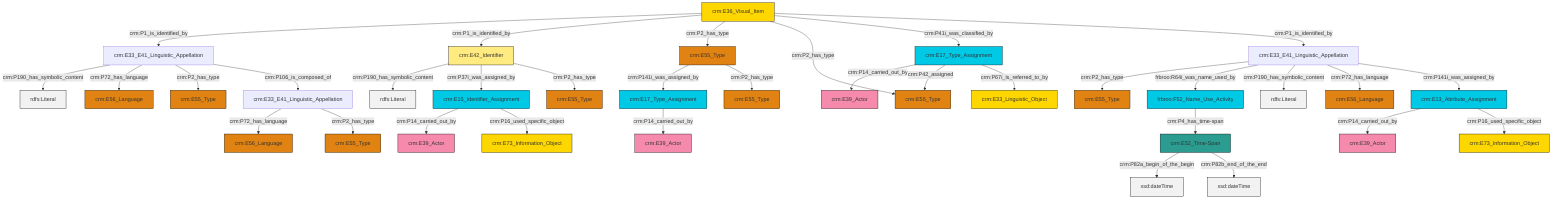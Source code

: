 graph TD
classDef Literal fill:#f2f2f2,stroke:#000000;
classDef CRM_Entity fill:#FFFFFF,stroke:#000000;
classDef Temporal_Entity fill:#00C9E6, stroke:#000000;
classDef Type fill:#E18312, stroke:#000000;
classDef Time-Span fill:#2C9C91, stroke:#000000;
classDef Appellation fill:#FFEB7F, stroke:#000000;
classDef Place fill:#008836, stroke:#000000;
classDef Persistent_Item fill:#B266B2, stroke:#000000;
classDef Conceptual_Object fill:#FFD700, stroke:#000000;
classDef Physical_Thing fill:#D2B48C, stroke:#000000;
classDef Actor fill:#f58aad, stroke:#000000;
classDef PC_Classes fill:#4ce600, stroke:#000000;
classDef Multi fill:#cccccc,stroke:#000000;

2["crm:E17_Type_Assignment"]:::Temporal_Entity -->|crm:P14_carried_out_by| 3["crm:E39_Actor"]:::Actor
6["crm:E36_Visual_Item"]:::Conceptual_Object -->|crm:P1_is_identified_by| 7["crm:E33_E41_Linguistic_Appellation"]:::Default
6["crm:E36_Visual_Item"]:::Conceptual_Object -->|crm:P1_is_identified_by| 8["crm:E42_Identifier"]:::Appellation
9["crm:E33_E41_Linguistic_Appellation"]:::Default -->|crm:P2_has_type| 10["crm:E55_Type"]:::Type
9["crm:E33_E41_Linguistic_Appellation"]:::Default -->|frbroo:R64i_was_name_used_by| 11["frbroo:F52_Name_Use_Activity"]:::Temporal_Entity
7["crm:E33_E41_Linguistic_Appellation"]:::Default -->|crm:P190_has_symbolic_content| 12[rdfs:Literal]:::Literal
13["crm:E15_Identifier_Assignment"]:::Temporal_Entity -->|crm:P14_carried_out_by| 14["crm:E39_Actor"]:::Actor
6["crm:E36_Visual_Item"]:::Conceptual_Object -->|crm:P2_has_type| 15["crm:E55_Type"]:::Type
13["crm:E15_Identifier_Assignment"]:::Temporal_Entity -->|crm:P16_used_specific_object| 16["crm:E73_Information_Object"]:::Conceptual_Object
9["crm:E33_E41_Linguistic_Appellation"]:::Default -->|crm:P190_has_symbolic_content| 17[rdfs:Literal]:::Literal
18["crm:E33_E41_Linguistic_Appellation"]:::Default -->|crm:P72_has_language| 19["crm:E56_Language"]:::Type
2["crm:E17_Type_Assignment"]:::Temporal_Entity -->|crm:P42_assigned| 20["crm:E55_Type"]:::Type
7["crm:E33_E41_Linguistic_Appellation"]:::Default -->|crm:P72_has_language| 21["crm:E56_Language"]:::Type
8["crm:E42_Identifier"]:::Appellation -->|crm:P190_has_symbolic_content| 22[rdfs:Literal]:::Literal
18["crm:E33_E41_Linguistic_Appellation"]:::Default -->|crm:P2_has_type| 4["crm:E55_Type"]:::Type
9["crm:E33_E41_Linguistic_Appellation"]:::Default -->|crm:P72_has_language| 29["crm:E56_Language"]:::Type
6["crm:E36_Visual_Item"]:::Conceptual_Object -->|crm:P2_has_type| 20["crm:E55_Type"]:::Type
33["crm:E52_Time-Span"]:::Time-Span -->|crm:P82a_begin_of_the_begin| 34[xsd:dateTime]:::Literal
9["crm:E33_E41_Linguistic_Appellation"]:::Default -->|crm:P141i_was_assigned_by| 35["crm:E13_Attribute_Assignment"]:::Temporal_Entity
15["crm:E55_Type"]:::Type -->|crm:P141i_was_assigned_by| 36["crm:E17_Type_Assignment"]:::Temporal_Entity
7["crm:E33_E41_Linguistic_Appellation"]:::Default -->|crm:P2_has_type| 38["crm:E55_Type"]:::Type
35["crm:E13_Attribute_Assignment"]:::Temporal_Entity -->|crm:P14_carried_out_by| 0["crm:E39_Actor"]:::Actor
7["crm:E33_E41_Linguistic_Appellation"]:::Default -->|crm:P106_is_composed_of| 18["crm:E33_E41_Linguistic_Appellation"]:::Default
15["crm:E55_Type"]:::Type -->|crm:P2_has_type| 25["crm:E55_Type"]:::Type
33["crm:E52_Time-Span"]:::Time-Span -->|crm:P82b_end_of_the_end| 44[xsd:dateTime]:::Literal
8["crm:E42_Identifier"]:::Appellation -->|crm:P37i_was_assigned_by| 13["crm:E15_Identifier_Assignment"]:::Temporal_Entity
6["crm:E36_Visual_Item"]:::Conceptual_Object -->|crm:P41i_was_classified_by| 2["crm:E17_Type_Assignment"]:::Temporal_Entity
6["crm:E36_Visual_Item"]:::Conceptual_Object -->|crm:P1_is_identified_by| 9["crm:E33_E41_Linguistic_Appellation"]:::Default
35["crm:E13_Attribute_Assignment"]:::Temporal_Entity -->|crm:P16_used_specific_object| 27["crm:E73_Information_Object"]:::Conceptual_Object
2["crm:E17_Type_Assignment"]:::Temporal_Entity -->|crm:P67i_is_referred_to_by| 46["crm:E33_Linguistic_Object"]:::Conceptual_Object
36["crm:E17_Type_Assignment"]:::Temporal_Entity -->|crm:P14_carried_out_by| 31["crm:E39_Actor"]:::Actor
8["crm:E42_Identifier"]:::Appellation -->|crm:P2_has_type| 55["crm:E55_Type"]:::Type
11["frbroo:F52_Name_Use_Activity"]:::Temporal_Entity -->|crm:P4_has_time-span| 33["crm:E52_Time-Span"]:::Time-Span